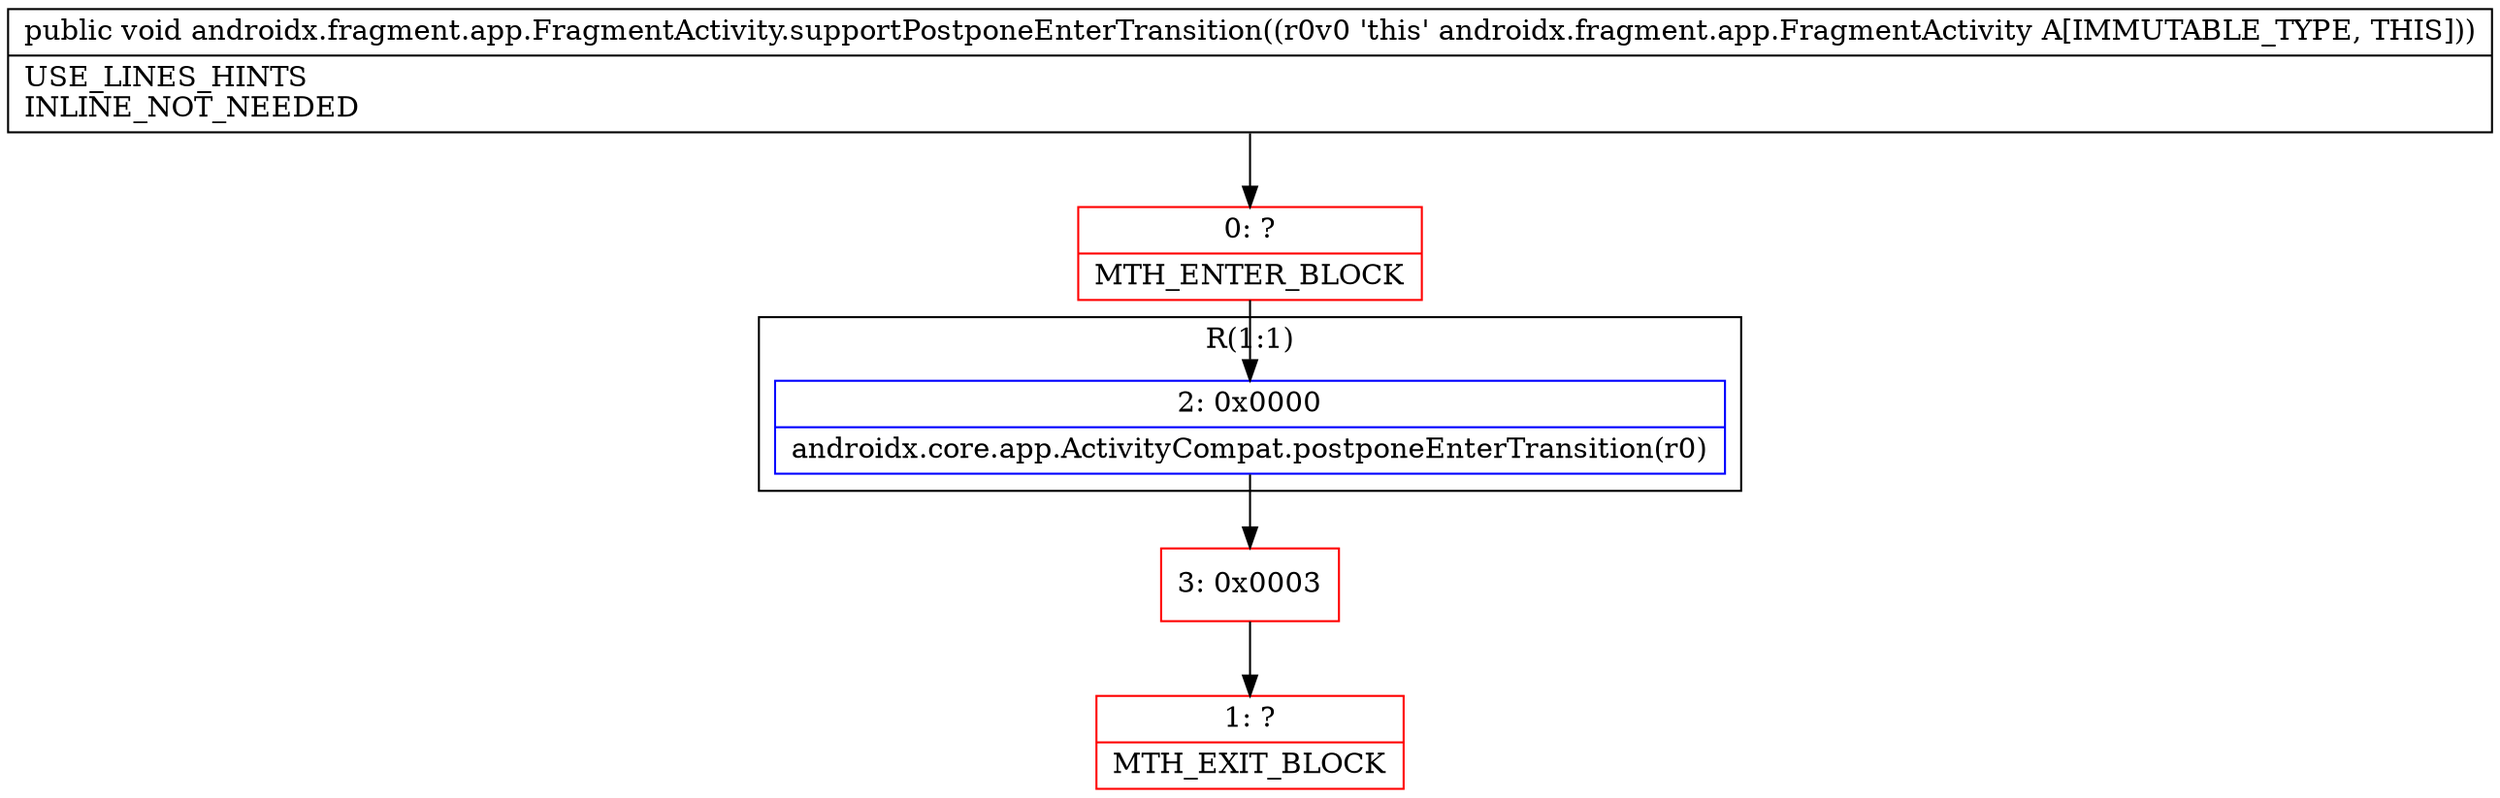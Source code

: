 digraph "CFG forandroidx.fragment.app.FragmentActivity.supportPostponeEnterTransition()V" {
subgraph cluster_Region_846159257 {
label = "R(1:1)";
node [shape=record,color=blue];
Node_2 [shape=record,label="{2\:\ 0x0000|androidx.core.app.ActivityCompat.postponeEnterTransition(r0)\l}"];
}
Node_0 [shape=record,color=red,label="{0\:\ ?|MTH_ENTER_BLOCK\l}"];
Node_3 [shape=record,color=red,label="{3\:\ 0x0003}"];
Node_1 [shape=record,color=red,label="{1\:\ ?|MTH_EXIT_BLOCK\l}"];
MethodNode[shape=record,label="{public void androidx.fragment.app.FragmentActivity.supportPostponeEnterTransition((r0v0 'this' androidx.fragment.app.FragmentActivity A[IMMUTABLE_TYPE, THIS]))  | USE_LINES_HINTS\lINLINE_NOT_NEEDED\l}"];
MethodNode -> Node_0;Node_2 -> Node_3;
Node_0 -> Node_2;
Node_3 -> Node_1;
}

